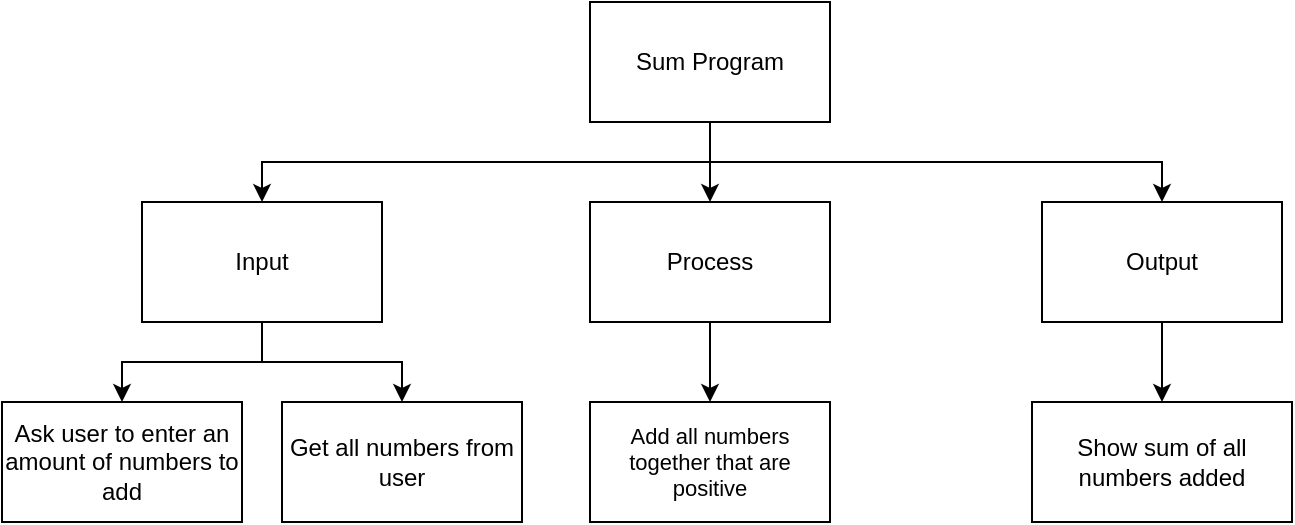 <mxfile>
    <diagram id="9kbHqE3QFnKJCNtmBCzu" name="Top Down">
        <mxGraphModel dx="1204" dy="741" grid="1" gridSize="10" guides="1" tooltips="1" connect="1" arrows="1" fold="1" page="1" pageScale="1" pageWidth="827" pageHeight="1169" math="0" shadow="0">
            <root>
                <mxCell id="0"/>
                <mxCell id="1" parent="0"/>
                <mxCell id="9" style="edgeStyle=orthogonalEdgeStyle;html=1;entryX=0.5;entryY=0;entryDx=0;entryDy=0;rounded=0;" parent="1" source="2" target="4" edge="1">
                    <mxGeometry relative="1" as="geometry"/>
                </mxCell>
                <mxCell id="10" style="edgeStyle=orthogonalEdgeStyle;shape=connector;rounded=0;html=1;entryX=0.5;entryY=0;entryDx=0;entryDy=0;labelBackgroundColor=default;fontFamily=Helvetica;fontSize=11;fontColor=default;endArrow=classic;strokeColor=default;" parent="1" source="2" target="3" edge="1">
                    <mxGeometry relative="1" as="geometry">
                        <Array as="points">
                            <mxPoint x="414" y="200"/>
                            <mxPoint x="190" y="200"/>
                        </Array>
                    </mxGeometry>
                </mxCell>
                <mxCell id="11" style="edgeStyle=orthogonalEdgeStyle;shape=connector;rounded=0;html=1;entryX=0.5;entryY=0;entryDx=0;entryDy=0;labelBackgroundColor=default;fontFamily=Helvetica;fontSize=11;fontColor=default;endArrow=classic;strokeColor=default;" parent="1" source="2" target="5" edge="1">
                    <mxGeometry relative="1" as="geometry">
                        <Array as="points">
                            <mxPoint x="414" y="200"/>
                            <mxPoint x="640" y="200"/>
                        </Array>
                    </mxGeometry>
                </mxCell>
                <mxCell id="2" value="Sum Program" style="rounded=0;whiteSpace=wrap;html=1;" parent="1" vertex="1">
                    <mxGeometry x="354" y="120" width="120" height="60" as="geometry"/>
                </mxCell>
                <mxCell id="14" style="edgeStyle=orthogonalEdgeStyle;shape=connector;rounded=0;html=1;entryX=0.5;entryY=0;entryDx=0;entryDy=0;labelBackgroundColor=default;fontFamily=Helvetica;fontSize=11;fontColor=default;endArrow=classic;strokeColor=default;" parent="1" source="3" target="6" edge="1">
                    <mxGeometry relative="1" as="geometry"/>
                </mxCell>
                <mxCell id="24" style="edgeStyle=orthogonalEdgeStyle;html=1;entryX=0.5;entryY=0;entryDx=0;entryDy=0;rounded=0;" edge="1" parent="1" source="3" target="23">
                    <mxGeometry relative="1" as="geometry"/>
                </mxCell>
                <mxCell id="3" value="Input" style="rounded=0;whiteSpace=wrap;html=1;" parent="1" vertex="1">
                    <mxGeometry x="130" y="220" width="120" height="60" as="geometry"/>
                </mxCell>
                <mxCell id="18" style="edgeStyle=orthogonalEdgeStyle;html=1;entryX=0.5;entryY=0;entryDx=0;entryDy=0;rounded=0;" parent="1" source="4" target="16" edge="1">
                    <mxGeometry relative="1" as="geometry"/>
                </mxCell>
                <mxCell id="4" value="Process" style="rounded=0;whiteSpace=wrap;html=1;" parent="1" vertex="1">
                    <mxGeometry x="354" y="220" width="120" height="60" as="geometry"/>
                </mxCell>
                <mxCell id="22" style="edgeStyle=orthogonalEdgeStyle;html=1;entryX=0.5;entryY=0;entryDx=0;entryDy=0;rounded=0;" parent="1" source="5" target="20" edge="1">
                    <mxGeometry relative="1" as="geometry"/>
                </mxCell>
                <mxCell id="5" value="Output" style="rounded=0;whiteSpace=wrap;html=1;" parent="1" vertex="1">
                    <mxGeometry x="580" y="220" width="120" height="60" as="geometry"/>
                </mxCell>
                <mxCell id="6" value="Ask user to enter an amount of numbers to add" style="rounded=0;whiteSpace=wrap;html=1;" parent="1" vertex="1">
                    <mxGeometry x="60" y="320" width="120" height="60" as="geometry"/>
                </mxCell>
                <mxCell id="16" value="Add all numbers together that are positive" style="rounded=0;whiteSpace=wrap;html=1;fontFamily=Helvetica;fontSize=11;fontColor=default;" parent="1" vertex="1">
                    <mxGeometry x="354" y="320" width="120" height="60" as="geometry"/>
                </mxCell>
                <mxCell id="20" value="Show sum of all numbers added" style="rounded=0;whiteSpace=wrap;html=1;" parent="1" vertex="1">
                    <mxGeometry x="575" y="320" width="130" height="60" as="geometry"/>
                </mxCell>
                <mxCell id="23" value="Get all numbers from user" style="rounded=0;whiteSpace=wrap;html=1;" vertex="1" parent="1">
                    <mxGeometry x="200" y="320" width="120" height="60" as="geometry"/>
                </mxCell>
            </root>
        </mxGraphModel>
    </diagram>
</mxfile>